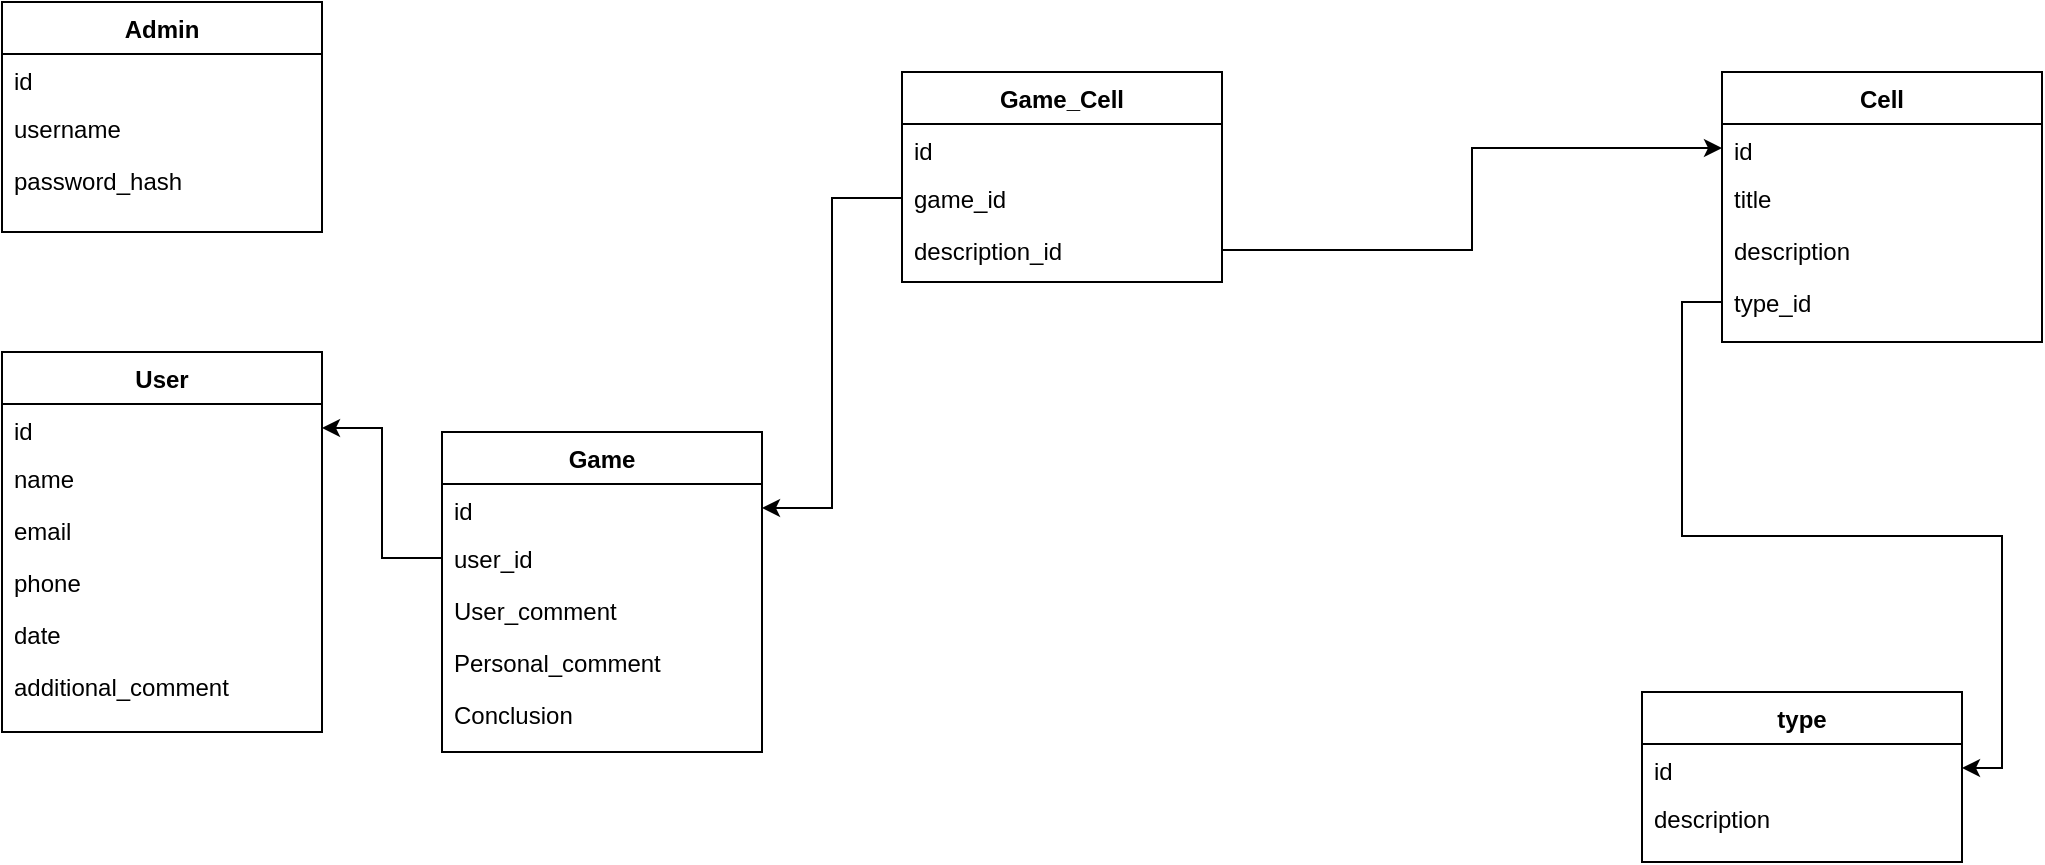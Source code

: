 <mxfile version="20.8.23" type="device"><diagram name="Page-1" id="9f46799a-70d6-7492-0946-bef42562c5a5"><mxGraphModel dx="1434" dy="3314" grid="1" gridSize="10" guides="1" tooltips="1" connect="1" arrows="1" fold="1" page="1" pageScale="1" pageWidth="1100" pageHeight="850" background="none" math="0" shadow="0"><root><mxCell id="0"/><mxCell id="1" parent="0"/><mxCell id="Sm0ss1CgcWURTjr-spZG-1" value="Admin" style="swimlane;fontStyle=1;align=center;verticalAlign=top;childLayout=stackLayout;horizontal=1;startSize=26;horizontalStack=0;resizeParent=1;resizeLast=0;collapsible=1;marginBottom=0;rounded=0;shadow=0;strokeWidth=1;" parent="1" vertex="1"><mxGeometry x="60" y="-2365" width="160" height="115" as="geometry"><mxRectangle x="340" y="380" width="170" height="26" as="alternateBounds"/></mxGeometry></mxCell><mxCell id="Sm0ss1CgcWURTjr-spZG-2" value="id" style="text;align=left;verticalAlign=top;spacingLeft=4;spacingRight=4;overflow=hidden;rotatable=0;points=[[0,0.5],[1,0.5]];portConstraint=eastwest;" parent="Sm0ss1CgcWURTjr-spZG-1" vertex="1"><mxGeometry y="26" width="160" height="24" as="geometry"/></mxCell><mxCell id="Sm0ss1CgcWURTjr-spZG-3" value="username" style="text;align=left;verticalAlign=top;spacingLeft=4;spacingRight=4;overflow=hidden;rotatable=0;points=[[0,0.5],[1,0.5]];portConstraint=eastwest;" parent="Sm0ss1CgcWURTjr-spZG-1" vertex="1"><mxGeometry y="50" width="160" height="26" as="geometry"/></mxCell><mxCell id="Sm0ss1CgcWURTjr-spZG-4" value="password_hash" style="text;align=left;verticalAlign=top;spacingLeft=4;spacingRight=4;overflow=hidden;rotatable=0;points=[[0,0.5],[1,0.5]];portConstraint=eastwest;" parent="Sm0ss1CgcWURTjr-spZG-1" vertex="1"><mxGeometry y="76" width="160" height="26" as="geometry"/></mxCell><mxCell id="Sm0ss1CgcWURTjr-spZG-11" value="User" style="swimlane;fontStyle=1;align=center;verticalAlign=top;childLayout=stackLayout;horizontal=1;startSize=26;horizontalStack=0;resizeParent=1;resizeLast=0;collapsible=1;marginBottom=0;rounded=0;shadow=0;strokeWidth=1;" parent="1" vertex="1"><mxGeometry x="60" y="-2190" width="160" height="190" as="geometry"><mxRectangle x="340" y="380" width="170" height="26" as="alternateBounds"/></mxGeometry></mxCell><mxCell id="Sm0ss1CgcWURTjr-spZG-12" value="id" style="text;align=left;verticalAlign=top;spacingLeft=4;spacingRight=4;overflow=hidden;rotatable=0;points=[[0,0.5],[1,0.5]];portConstraint=eastwest;" parent="Sm0ss1CgcWURTjr-spZG-11" vertex="1"><mxGeometry y="26" width="160" height="24" as="geometry"/></mxCell><mxCell id="Sm0ss1CgcWURTjr-spZG-14" value="name" style="text;align=left;verticalAlign=top;spacingLeft=4;spacingRight=4;overflow=hidden;rotatable=0;points=[[0,0.5],[1,0.5]];portConstraint=eastwest;" parent="Sm0ss1CgcWURTjr-spZG-11" vertex="1"><mxGeometry y="50" width="160" height="26" as="geometry"/></mxCell><mxCell id="Sm0ss1CgcWURTjr-spZG-13" value="email" style="text;align=left;verticalAlign=top;spacingLeft=4;spacingRight=4;overflow=hidden;rotatable=0;points=[[0,0.5],[1,0.5]];portConstraint=eastwest;" parent="Sm0ss1CgcWURTjr-spZG-11" vertex="1"><mxGeometry y="76" width="160" height="26" as="geometry"/></mxCell><mxCell id="aC7HOlzn7UsuC4Z27_pg-23" value="phone" style="text;align=left;verticalAlign=top;spacingLeft=4;spacingRight=4;overflow=hidden;rotatable=0;points=[[0,0.5],[1,0.5]];portConstraint=eastwest;" parent="Sm0ss1CgcWURTjr-spZG-11" vertex="1"><mxGeometry y="102" width="160" height="26" as="geometry"/></mxCell><mxCell id="aC7HOlzn7UsuC4Z27_pg-15" value="date" style="text;align=left;verticalAlign=top;spacingLeft=4;spacingRight=4;overflow=hidden;rotatable=0;points=[[0,0.5],[1,0.5]];portConstraint=eastwest;" parent="Sm0ss1CgcWURTjr-spZG-11" vertex="1"><mxGeometry y="128" width="160" height="26" as="geometry"/></mxCell><mxCell id="Sm0ss1CgcWURTjr-spZG-16" value="additional_comment" style="text;align=left;verticalAlign=top;spacingLeft=4;spacingRight=4;overflow=hidden;rotatable=0;points=[[0,0.5],[1,0.5]];portConstraint=eastwest;" parent="Sm0ss1CgcWURTjr-spZG-11" vertex="1"><mxGeometry y="154" width="160" height="26" as="geometry"/></mxCell><mxCell id="Sm0ss1CgcWURTjr-spZG-18" value="Cell" style="swimlane;fontStyle=1;align=center;verticalAlign=top;childLayout=stackLayout;horizontal=1;startSize=26;horizontalStack=0;resizeParent=1;resizeLast=0;collapsible=1;marginBottom=0;rounded=0;shadow=0;strokeWidth=1;" parent="1" vertex="1"><mxGeometry x="920" y="-2330" width="160" height="135" as="geometry"><mxRectangle x="340" y="380" width="170" height="26" as="alternateBounds"/></mxGeometry></mxCell><mxCell id="Sm0ss1CgcWURTjr-spZG-19" value="id" style="text;align=left;verticalAlign=top;spacingLeft=4;spacingRight=4;overflow=hidden;rotatable=0;points=[[0,0.5],[1,0.5]];portConstraint=eastwest;" parent="Sm0ss1CgcWURTjr-spZG-18" vertex="1"><mxGeometry y="26" width="160" height="24" as="geometry"/></mxCell><mxCell id="Sm0ss1CgcWURTjr-spZG-20" value="title" style="text;align=left;verticalAlign=top;spacingLeft=4;spacingRight=4;overflow=hidden;rotatable=0;points=[[0,0.5],[1,0.5]];portConstraint=eastwest;" parent="Sm0ss1CgcWURTjr-spZG-18" vertex="1"><mxGeometry y="50" width="160" height="26" as="geometry"/></mxCell><mxCell id="Sm0ss1CgcWURTjr-spZG-21" value="description" style="text;align=left;verticalAlign=top;spacingLeft=4;spacingRight=4;overflow=hidden;rotatable=0;points=[[0,0.5],[1,0.5]];portConstraint=eastwest;" parent="Sm0ss1CgcWURTjr-spZG-18" vertex="1"><mxGeometry y="76" width="160" height="26" as="geometry"/></mxCell><mxCell id="aC7HOlzn7UsuC4Z27_pg-16" value="type_id" style="text;align=left;verticalAlign=top;spacingLeft=4;spacingRight=4;overflow=hidden;rotatable=0;points=[[0,0.5],[1,0.5]];portConstraint=eastwest;" parent="Sm0ss1CgcWURTjr-spZG-18" vertex="1"><mxGeometry y="102" width="160" height="26" as="geometry"/></mxCell><mxCell id="aC7HOlzn7UsuC4Z27_pg-3" value="Game_Cell" style="swimlane;fontStyle=1;align=center;verticalAlign=top;childLayout=stackLayout;horizontal=1;startSize=26;horizontalStack=0;resizeParent=1;resizeLast=0;collapsible=1;marginBottom=0;rounded=0;shadow=0;strokeWidth=1;" parent="1" vertex="1"><mxGeometry x="510" y="-2330" width="160" height="105" as="geometry"><mxRectangle x="340" y="380" width="170" height="26" as="alternateBounds"/></mxGeometry></mxCell><mxCell id="aC7HOlzn7UsuC4Z27_pg-4" value="id" style="text;align=left;verticalAlign=top;spacingLeft=4;spacingRight=4;overflow=hidden;rotatable=0;points=[[0,0.5],[1,0.5]];portConstraint=eastwest;" parent="aC7HOlzn7UsuC4Z27_pg-3" vertex="1"><mxGeometry y="26" width="160" height="24" as="geometry"/></mxCell><mxCell id="aC7HOlzn7UsuC4Z27_pg-5" value="game_id" style="text;align=left;verticalAlign=top;spacingLeft=4;spacingRight=4;overflow=hidden;rotatable=0;points=[[0,0.5],[1,0.5]];portConstraint=eastwest;" parent="aC7HOlzn7UsuC4Z27_pg-3" vertex="1"><mxGeometry y="50" width="160" height="26" as="geometry"/></mxCell><mxCell id="aC7HOlzn7UsuC4Z27_pg-6" value="description_id" style="text;align=left;verticalAlign=top;spacingLeft=4;spacingRight=4;overflow=hidden;rotatable=0;points=[[0,0.5],[1,0.5]];portConstraint=eastwest;" parent="aC7HOlzn7UsuC4Z27_pg-3" vertex="1"><mxGeometry y="76" width="160" height="26" as="geometry"/></mxCell><mxCell id="aC7HOlzn7UsuC4Z27_pg-17" value="type" style="swimlane;fontStyle=1;align=center;verticalAlign=top;childLayout=stackLayout;horizontal=1;startSize=26;horizontalStack=0;resizeParent=1;resizeLast=0;collapsible=1;marginBottom=0;rounded=0;shadow=0;strokeWidth=1;" parent="1" vertex="1"><mxGeometry x="880" y="-2020" width="160" height="85" as="geometry"><mxRectangle x="340" y="380" width="170" height="26" as="alternateBounds"/></mxGeometry></mxCell><mxCell id="aC7HOlzn7UsuC4Z27_pg-18" value="id" style="text;align=left;verticalAlign=top;spacingLeft=4;spacingRight=4;overflow=hidden;rotatable=0;points=[[0,0.5],[1,0.5]];portConstraint=eastwest;" parent="aC7HOlzn7UsuC4Z27_pg-17" vertex="1"><mxGeometry y="26" width="160" height="24" as="geometry"/></mxCell><mxCell id="aC7HOlzn7UsuC4Z27_pg-20" value="description" style="text;align=left;verticalAlign=top;spacingLeft=4;spacingRight=4;overflow=hidden;rotatable=0;points=[[0,0.5],[1,0.5]];portConstraint=eastwest;" parent="aC7HOlzn7UsuC4Z27_pg-17" vertex="1"><mxGeometry y="50" width="160" height="26" as="geometry"/></mxCell><mxCell id="aC7HOlzn7UsuC4Z27_pg-22" style="edgeStyle=orthogonalEdgeStyle;rounded=0;orthogonalLoop=1;jettySize=auto;html=1;entryX=1;entryY=0.5;entryDx=0;entryDy=0;" parent="1" source="aC7HOlzn7UsuC4Z27_pg-16" target="aC7HOlzn7UsuC4Z27_pg-18" edge="1"><mxGeometry relative="1" as="geometry"/></mxCell><mxCell id="aC7HOlzn7UsuC4Z27_pg-25" value="Game" style="swimlane;fontStyle=1;align=center;verticalAlign=top;childLayout=stackLayout;horizontal=1;startSize=26;horizontalStack=0;resizeParent=1;resizeLast=0;collapsible=1;marginBottom=0;rounded=0;shadow=0;strokeWidth=1;" parent="1" vertex="1"><mxGeometry x="280" y="-2150" width="160" height="160" as="geometry"><mxRectangle x="340" y="380" width="170" height="26" as="alternateBounds"/></mxGeometry></mxCell><mxCell id="aC7HOlzn7UsuC4Z27_pg-26" value="id" style="text;align=left;verticalAlign=top;spacingLeft=4;spacingRight=4;overflow=hidden;rotatable=0;points=[[0,0.5],[1,0.5]];portConstraint=eastwest;" parent="aC7HOlzn7UsuC4Z27_pg-25" vertex="1"><mxGeometry y="26" width="160" height="24" as="geometry"/></mxCell><mxCell id="aC7HOlzn7UsuC4Z27_pg-34" value="user_id" style="text;align=left;verticalAlign=top;spacingLeft=4;spacingRight=4;overflow=hidden;rotatable=0;points=[[0,0.5],[1,0.5]];portConstraint=eastwest;" parent="aC7HOlzn7UsuC4Z27_pg-25" vertex="1"><mxGeometry y="50" width="160" height="26" as="geometry"/></mxCell><mxCell id="aC7HOlzn7UsuC4Z27_pg-28" value="User_comment" style="text;align=left;verticalAlign=top;spacingLeft=4;spacingRight=4;overflow=hidden;rotatable=0;points=[[0,0.5],[1,0.5]];portConstraint=eastwest;" parent="aC7HOlzn7UsuC4Z27_pg-25" vertex="1"><mxGeometry y="76" width="160" height="26" as="geometry"/></mxCell><mxCell id="aC7HOlzn7UsuC4Z27_pg-29" value="Personal_comment" style="text;align=left;verticalAlign=top;spacingLeft=4;spacingRight=4;overflow=hidden;rotatable=0;points=[[0,0.5],[1,0.5]];portConstraint=eastwest;" parent="aC7HOlzn7UsuC4Z27_pg-25" vertex="1"><mxGeometry y="102" width="160" height="26" as="geometry"/></mxCell><mxCell id="aC7HOlzn7UsuC4Z27_pg-30" value="Conclusion" style="text;align=left;verticalAlign=top;spacingLeft=4;spacingRight=4;overflow=hidden;rotatable=0;points=[[0,0.5],[1,0.5]];portConstraint=eastwest;" parent="aC7HOlzn7UsuC4Z27_pg-25" vertex="1"><mxGeometry y="128" width="160" height="26" as="geometry"/></mxCell><mxCell id="aC7HOlzn7UsuC4Z27_pg-35" style="edgeStyle=orthogonalEdgeStyle;rounded=0;orthogonalLoop=1;jettySize=auto;html=1;exitX=0;exitY=0.5;exitDx=0;exitDy=0;" parent="1" source="aC7HOlzn7UsuC4Z27_pg-34" target="Sm0ss1CgcWURTjr-spZG-12" edge="1"><mxGeometry relative="1" as="geometry"/></mxCell><mxCell id="aC7HOlzn7UsuC4Z27_pg-37" style="edgeStyle=orthogonalEdgeStyle;rounded=0;orthogonalLoop=1;jettySize=auto;html=1;exitX=1;exitY=0.5;exitDx=0;exitDy=0;entryX=0;entryY=0.5;entryDx=0;entryDy=0;" parent="1" source="aC7HOlzn7UsuC4Z27_pg-6" target="Sm0ss1CgcWURTjr-spZG-19" edge="1"><mxGeometry relative="1" as="geometry"/></mxCell><mxCell id="PWYA0jB3EqCbYAv3jes8-1" style="edgeStyle=orthogonalEdgeStyle;rounded=0;orthogonalLoop=1;jettySize=auto;html=1;exitX=0;exitY=0.5;exitDx=0;exitDy=0;" edge="1" parent="1" source="aC7HOlzn7UsuC4Z27_pg-5" target="aC7HOlzn7UsuC4Z27_pg-26"><mxGeometry relative="1" as="geometry"/></mxCell></root></mxGraphModel></diagram></mxfile>